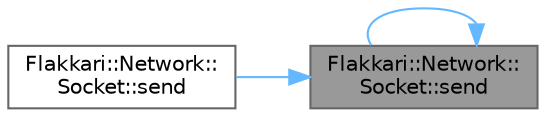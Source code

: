digraph "Flakkari::Network::Socket::send"
{
 // LATEX_PDF_SIZE
  bgcolor="transparent";
  edge [fontname=Helvetica,fontsize=10,labelfontname=Helvetica,labelfontsize=10];
  node [fontname=Helvetica,fontsize=10,shape=box,height=0.2,width=0.4];
  rankdir="RL";
  Node1 [id="Node000001",label="Flakkari::Network::\lSocket::send",height=0.2,width=0.4,color="gray40", fillcolor="grey60", style="filled", fontcolor="black",tooltip="Send data to the socket. This function is only used by TCP sockets."];
  Node1 -> Node1 [id="edge1_Node000001_Node000001",dir="back",color="steelblue1",style="solid",tooltip=" "];
  Node1 -> Node2 [id="edge2_Node000001_Node000002",dir="back",color="steelblue1",style="solid",tooltip=" "];
  Node2 [id="Node000002",label="Flakkari::Network::\lSocket::send",height=0.2,width=0.4,color="grey40", fillcolor="white", style="filled",URL="$d2/dea/classFlakkari_1_1Network_1_1Socket.html#a69848f2074fdce8e5d334c5856a27ac0",tooltip="Send data to the socket. This function is only used by TCP sockets."];
}
